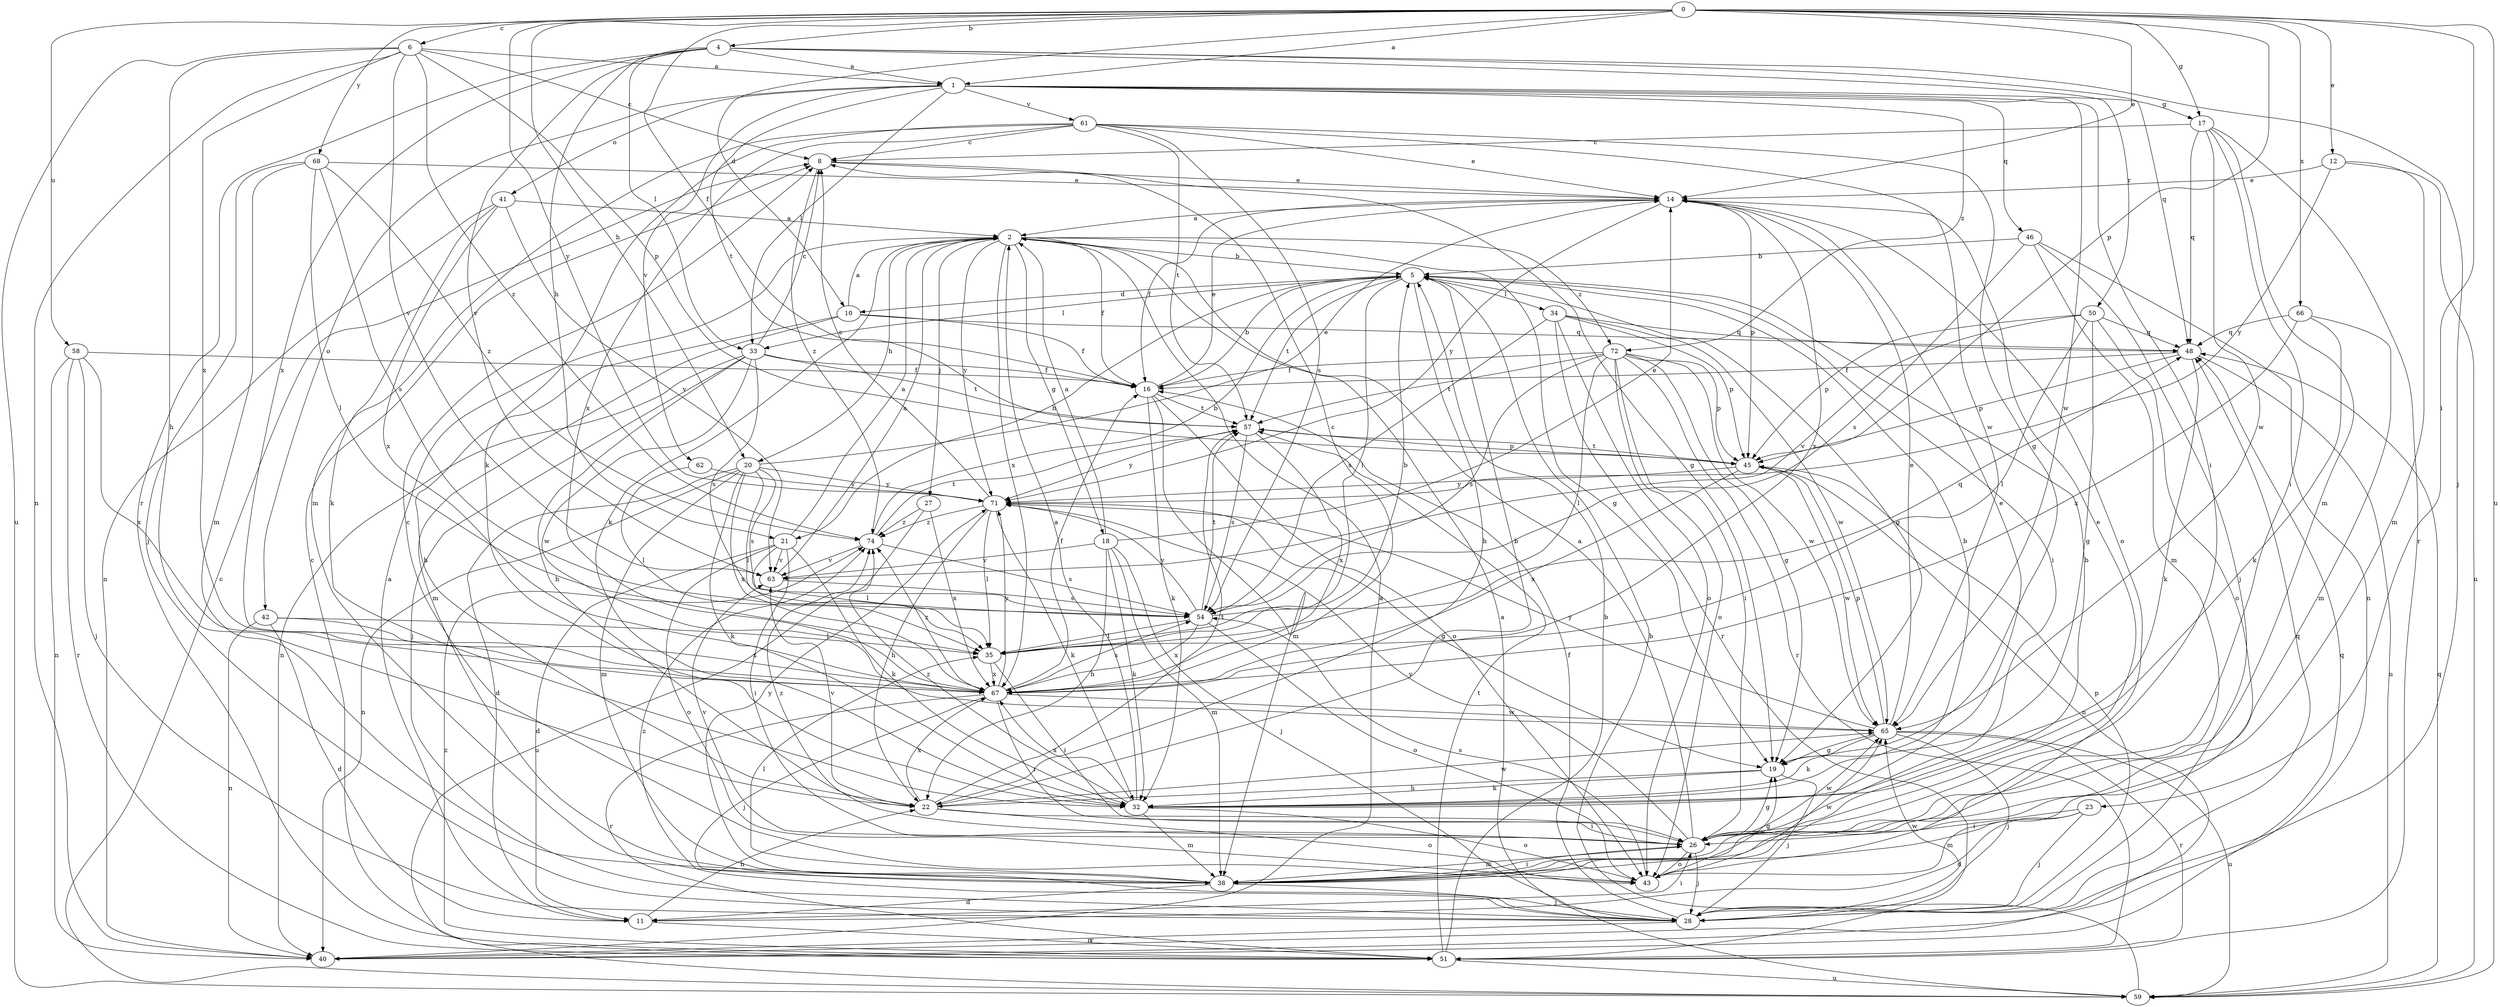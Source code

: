 strict digraph  {
0;
1;
2;
4;
5;
6;
8;
10;
11;
12;
14;
16;
17;
18;
19;
20;
21;
22;
23;
26;
27;
28;
32;
33;
34;
35;
38;
40;
41;
42;
43;
45;
46;
48;
50;
51;
54;
57;
58;
59;
61;
62;
63;
65;
66;
67;
68;
71;
72;
74;
0 -> 1  [label=a];
0 -> 4  [label=b];
0 -> 6  [label=c];
0 -> 10  [label=d];
0 -> 12  [label=e];
0 -> 14  [label=e];
0 -> 16  [label=f];
0 -> 17  [label=g];
0 -> 20  [label=h];
0 -> 23  [label=i];
0 -> 45  [label=p];
0 -> 58  [label=u];
0 -> 59  [label=u];
0 -> 66  [label=x];
0 -> 68  [label=y];
0 -> 71  [label=y];
1 -> 17  [label=g];
1 -> 26  [label=i];
1 -> 33  [label=l];
1 -> 41  [label=o];
1 -> 42  [label=o];
1 -> 46  [label=q];
1 -> 57  [label=t];
1 -> 61  [label=v];
1 -> 62  [label=v];
1 -> 65  [label=w];
1 -> 72  [label=z];
2 -> 5  [label=b];
2 -> 16  [label=f];
2 -> 18  [label=g];
2 -> 19  [label=g];
2 -> 20  [label=h];
2 -> 27  [label=j];
2 -> 32  [label=k];
2 -> 67  [label=x];
2 -> 71  [label=y];
2 -> 72  [label=z];
4 -> 1  [label=a];
4 -> 21  [label=h];
4 -> 28  [label=j];
4 -> 33  [label=l];
4 -> 48  [label=q];
4 -> 50  [label=r];
4 -> 51  [label=r];
4 -> 63  [label=v];
4 -> 67  [label=x];
5 -> 10  [label=d];
5 -> 19  [label=g];
5 -> 21  [label=h];
5 -> 22  [label=h];
5 -> 26  [label=i];
5 -> 33  [label=l];
5 -> 34  [label=l];
5 -> 35  [label=l];
5 -> 57  [label=t];
6 -> 1  [label=a];
6 -> 8  [label=c];
6 -> 22  [label=h];
6 -> 40  [label=n];
6 -> 45  [label=p];
6 -> 59  [label=u];
6 -> 63  [label=v];
6 -> 67  [label=x];
6 -> 74  [label=z];
8 -> 14  [label=e];
8 -> 19  [label=g];
8 -> 74  [label=z];
10 -> 2  [label=a];
10 -> 16  [label=f];
10 -> 22  [label=h];
10 -> 38  [label=m];
10 -> 48  [label=q];
11 -> 2  [label=a];
11 -> 22  [label=h];
11 -> 26  [label=i];
11 -> 51  [label=r];
12 -> 14  [label=e];
12 -> 38  [label=m];
12 -> 59  [label=u];
12 -> 71  [label=y];
14 -> 2  [label=a];
14 -> 16  [label=f];
14 -> 43  [label=o];
14 -> 45  [label=p];
14 -> 67  [label=x];
14 -> 71  [label=y];
16 -> 5  [label=b];
16 -> 14  [label=e];
16 -> 32  [label=k];
16 -> 38  [label=m];
16 -> 43  [label=o];
16 -> 57  [label=t];
17 -> 8  [label=c];
17 -> 26  [label=i];
17 -> 38  [label=m];
17 -> 48  [label=q];
17 -> 51  [label=r];
17 -> 65  [label=w];
18 -> 2  [label=a];
18 -> 14  [label=e];
18 -> 22  [label=h];
18 -> 28  [label=j];
18 -> 32  [label=k];
18 -> 38  [label=m];
18 -> 63  [label=v];
19 -> 22  [label=h];
19 -> 28  [label=j];
19 -> 32  [label=k];
20 -> 11  [label=d];
20 -> 14  [label=e];
20 -> 32  [label=k];
20 -> 35  [label=l];
20 -> 38  [label=m];
20 -> 40  [label=n];
20 -> 54  [label=s];
20 -> 67  [label=x];
20 -> 71  [label=y];
21 -> 2  [label=a];
21 -> 11  [label=d];
21 -> 26  [label=i];
21 -> 32  [label=k];
21 -> 35  [label=l];
21 -> 43  [label=o];
21 -> 63  [label=v];
22 -> 5  [label=b];
22 -> 26  [label=i];
22 -> 43  [label=o];
22 -> 57  [label=t];
22 -> 63  [label=v];
22 -> 65  [label=w];
22 -> 67  [label=x];
23 -> 11  [label=d];
23 -> 26  [label=i];
23 -> 28  [label=j];
23 -> 38  [label=m];
26 -> 2  [label=a];
26 -> 5  [label=b];
26 -> 14  [label=e];
26 -> 19  [label=g];
26 -> 28  [label=j];
26 -> 38  [label=m];
26 -> 43  [label=o];
26 -> 63  [label=v];
26 -> 65  [label=w];
26 -> 71  [label=y];
26 -> 74  [label=z];
27 -> 59  [label=u];
27 -> 67  [label=x];
27 -> 74  [label=z];
28 -> 16  [label=f];
28 -> 40  [label=n];
28 -> 45  [label=p];
28 -> 48  [label=q];
28 -> 65  [label=w];
28 -> 74  [label=z];
32 -> 2  [label=a];
32 -> 5  [label=b];
32 -> 14  [label=e];
32 -> 38  [label=m];
32 -> 43  [label=o];
32 -> 67  [label=x];
32 -> 74  [label=z];
33 -> 8  [label=c];
33 -> 16  [label=f];
33 -> 22  [label=h];
33 -> 28  [label=j];
33 -> 40  [label=n];
33 -> 54  [label=s];
33 -> 57  [label=t];
33 -> 65  [label=w];
34 -> 43  [label=o];
34 -> 45  [label=p];
34 -> 48  [label=q];
34 -> 51  [label=r];
34 -> 54  [label=s];
34 -> 65  [label=w];
35 -> 5  [label=b];
35 -> 26  [label=i];
35 -> 67  [label=x];
38 -> 11  [label=d];
38 -> 26  [label=i];
38 -> 28  [label=j];
38 -> 35  [label=l];
38 -> 71  [label=y];
40 -> 2  [label=a];
40 -> 48  [label=q];
41 -> 2  [label=a];
41 -> 32  [label=k];
41 -> 40  [label=n];
41 -> 63  [label=v];
41 -> 67  [label=x];
42 -> 11  [label=d];
42 -> 35  [label=l];
42 -> 40  [label=n];
42 -> 67  [label=x];
43 -> 8  [label=c];
43 -> 19  [label=g];
43 -> 54  [label=s];
43 -> 65  [label=w];
45 -> 40  [label=n];
45 -> 57  [label=t];
45 -> 65  [label=w];
45 -> 67  [label=x];
45 -> 71  [label=y];
46 -> 5  [label=b];
46 -> 28  [label=j];
46 -> 38  [label=m];
46 -> 40  [label=n];
46 -> 54  [label=s];
48 -> 16  [label=f];
48 -> 32  [label=k];
48 -> 45  [label=p];
48 -> 59  [label=u];
50 -> 19  [label=g];
50 -> 35  [label=l];
50 -> 43  [label=o];
50 -> 45  [label=p];
50 -> 48  [label=q];
50 -> 63  [label=v];
51 -> 5  [label=b];
51 -> 8  [label=c];
51 -> 57  [label=t];
51 -> 59  [label=u];
51 -> 74  [label=z];
54 -> 35  [label=l];
54 -> 43  [label=o];
54 -> 48  [label=q];
54 -> 57  [label=t];
54 -> 67  [label=x];
54 -> 71  [label=y];
57 -> 45  [label=p];
57 -> 54  [label=s];
57 -> 67  [label=x];
57 -> 71  [label=y];
58 -> 16  [label=f];
58 -> 28  [label=j];
58 -> 40  [label=n];
58 -> 51  [label=r];
58 -> 67  [label=x];
59 -> 2  [label=a];
59 -> 5  [label=b];
59 -> 8  [label=c];
59 -> 48  [label=q];
61 -> 8  [label=c];
61 -> 14  [label=e];
61 -> 19  [label=g];
61 -> 32  [label=k];
61 -> 38  [label=m];
61 -> 54  [label=s];
61 -> 57  [label=t];
61 -> 65  [label=w];
61 -> 67  [label=x];
62 -> 35  [label=l];
62 -> 71  [label=y];
63 -> 2  [label=a];
63 -> 54  [label=s];
65 -> 14  [label=e];
65 -> 19  [label=g];
65 -> 28  [label=j];
65 -> 32  [label=k];
65 -> 45  [label=p];
65 -> 51  [label=r];
65 -> 59  [label=u];
65 -> 71  [label=y];
66 -> 32  [label=k];
66 -> 38  [label=m];
66 -> 48  [label=q];
66 -> 67  [label=x];
67 -> 8  [label=c];
67 -> 16  [label=f];
67 -> 26  [label=i];
67 -> 28  [label=j];
67 -> 51  [label=r];
67 -> 54  [label=s];
67 -> 65  [label=w];
67 -> 71  [label=y];
67 -> 74  [label=z];
68 -> 14  [label=e];
68 -> 28  [label=j];
68 -> 35  [label=l];
68 -> 38  [label=m];
68 -> 54  [label=s];
68 -> 74  [label=z];
71 -> 8  [label=c];
71 -> 19  [label=g];
71 -> 22  [label=h];
71 -> 32  [label=k];
71 -> 35  [label=l];
71 -> 74  [label=z];
72 -> 16  [label=f];
72 -> 19  [label=g];
72 -> 26  [label=i];
72 -> 35  [label=l];
72 -> 43  [label=o];
72 -> 45  [label=p];
72 -> 51  [label=r];
72 -> 54  [label=s];
72 -> 57  [label=t];
72 -> 65  [label=w];
74 -> 5  [label=b];
74 -> 54  [label=s];
74 -> 57  [label=t];
74 -> 63  [label=v];
}
